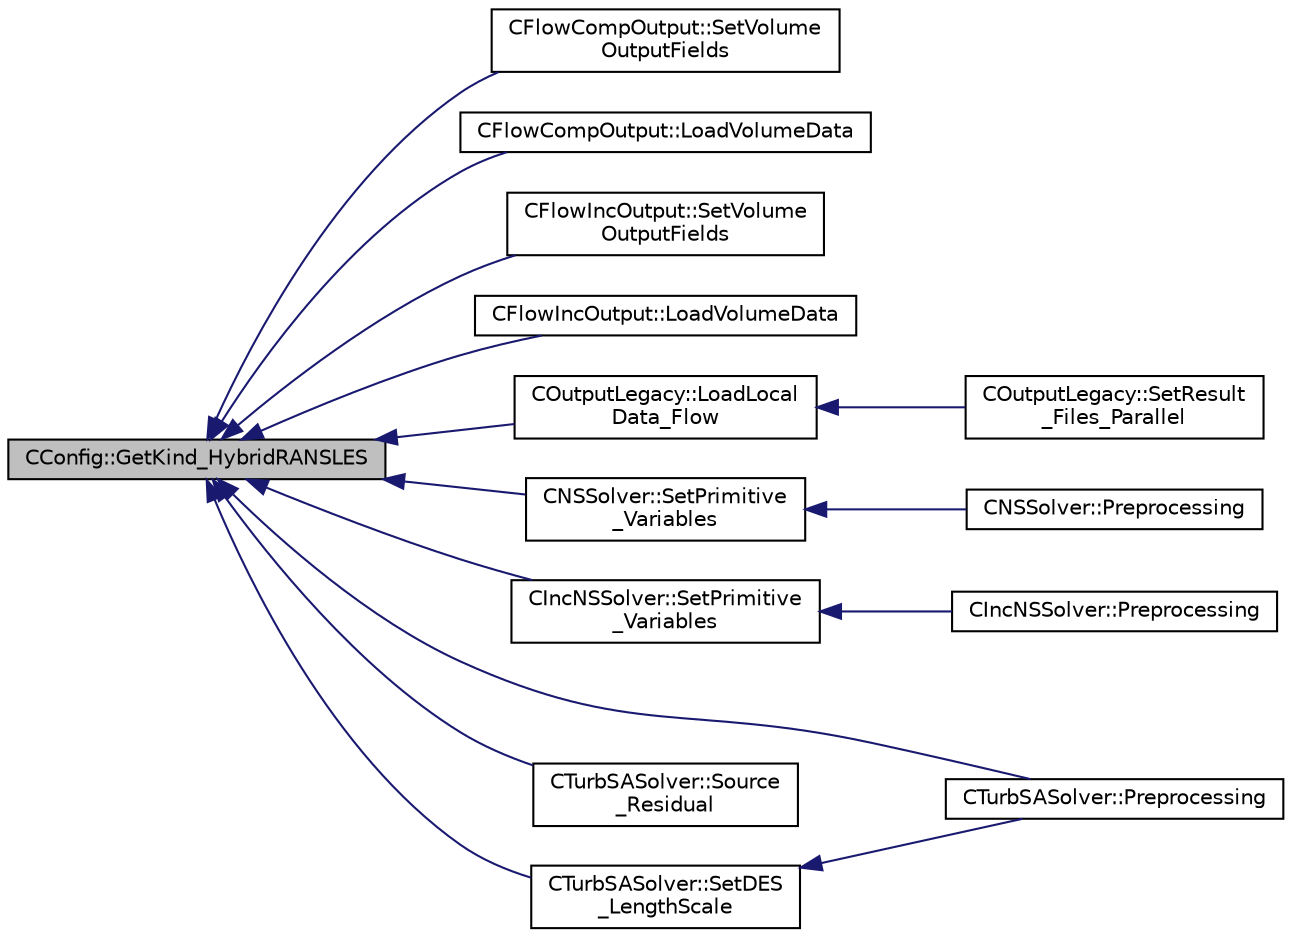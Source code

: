 digraph "CConfig::GetKind_HybridRANSLES"
{
  edge [fontname="Helvetica",fontsize="10",labelfontname="Helvetica",labelfontsize="10"];
  node [fontname="Helvetica",fontsize="10",shape=record];
  rankdir="LR";
  Node5051 [label="CConfig::GetKind_HybridRANSLES",height=0.2,width=0.4,color="black", fillcolor="grey75", style="filled", fontcolor="black"];
  Node5051 -> Node5052 [dir="back",color="midnightblue",fontsize="10",style="solid",fontname="Helvetica"];
  Node5052 [label="CFlowCompOutput::SetVolume\lOutputFields",height=0.2,width=0.4,color="black", fillcolor="white", style="filled",URL="$class_c_flow_comp_output.html#a1724bb8ece7b49ccc08b1a9ebd227f85",tooltip="Set the available volume output fields. "];
  Node5051 -> Node5053 [dir="back",color="midnightblue",fontsize="10",style="solid",fontname="Helvetica"];
  Node5053 [label="CFlowCompOutput::LoadVolumeData",height=0.2,width=0.4,color="black", fillcolor="white", style="filled",URL="$class_c_flow_comp_output.html#a4dbb2657e6ea72800af13ddf08789276",tooltip="Set the values of the volume output fields for a point. "];
  Node5051 -> Node5054 [dir="back",color="midnightblue",fontsize="10",style="solid",fontname="Helvetica"];
  Node5054 [label="CFlowIncOutput::SetVolume\lOutputFields",height=0.2,width=0.4,color="black", fillcolor="white", style="filled",URL="$class_c_flow_inc_output.html#a2d50d4d3b55a195d431eb426a381bcf8",tooltip="Set the available volume output fields. "];
  Node5051 -> Node5055 [dir="back",color="midnightblue",fontsize="10",style="solid",fontname="Helvetica"];
  Node5055 [label="CFlowIncOutput::LoadVolumeData",height=0.2,width=0.4,color="black", fillcolor="white", style="filled",URL="$class_c_flow_inc_output.html#a72e2584bbcbcf7e3a94dae5344953f08",tooltip="Set the values of the volume output fields for a point. "];
  Node5051 -> Node5056 [dir="back",color="midnightblue",fontsize="10",style="solid",fontname="Helvetica"];
  Node5056 [label="COutputLegacy::LoadLocal\lData_Flow",height=0.2,width=0.4,color="black", fillcolor="white", style="filled",URL="$class_c_output_legacy.html#a83e5de863b29fe3a222074d93d696d57",tooltip="Load the desired solution data into a structure used for parallel reordering and output file writing ..."];
  Node5056 -> Node5057 [dir="back",color="midnightblue",fontsize="10",style="solid",fontname="Helvetica"];
  Node5057 [label="COutputLegacy::SetResult\l_Files_Parallel",height=0.2,width=0.4,color="black", fillcolor="white", style="filled",URL="$class_c_output_legacy.html#a9e7832982d8237df4df455b027fd203b",tooltip="Writes and organizes the all the output files, except the history one, for parallel computations..."];
  Node5051 -> Node5058 [dir="back",color="midnightblue",fontsize="10",style="solid",fontname="Helvetica"];
  Node5058 [label="CNSSolver::SetPrimitive\l_Variables",height=0.2,width=0.4,color="black", fillcolor="white", style="filled",URL="$class_c_n_s_solver.html#a243b3ecbee1462f56c811f4f5cbc5adc",tooltip="Compute the velocity^2, SoundSpeed, Pressure, Enthalpy, Viscosity. "];
  Node5058 -> Node5059 [dir="back",color="midnightblue",fontsize="10",style="solid",fontname="Helvetica"];
  Node5059 [label="CNSSolver::Preprocessing",height=0.2,width=0.4,color="black", fillcolor="white", style="filled",URL="$class_c_n_s_solver.html#a028c83d18cf8520dff2f9628d8a04e4b",tooltip="Restart residual and compute gradients. "];
  Node5051 -> Node5060 [dir="back",color="midnightblue",fontsize="10",style="solid",fontname="Helvetica"];
  Node5060 [label="CIncNSSolver::SetPrimitive\l_Variables",height=0.2,width=0.4,color="black", fillcolor="white", style="filled",URL="$class_c_inc_n_s_solver.html#a130169b1c3a16300e814d922db3f60f7",tooltip="Compute the velocity^2, SoundSpeed, Pressure, Enthalpy, Viscosity. "];
  Node5060 -> Node5061 [dir="back",color="midnightblue",fontsize="10",style="solid",fontname="Helvetica"];
  Node5061 [label="CIncNSSolver::Preprocessing",height=0.2,width=0.4,color="black", fillcolor="white", style="filled",URL="$class_c_inc_n_s_solver.html#ae84f6e86313acd1da80c505b4eab81e5",tooltip="Restart residual and compute gradients. "];
  Node5051 -> Node5062 [dir="back",color="midnightblue",fontsize="10",style="solid",fontname="Helvetica"];
  Node5062 [label="CTurbSASolver::Preprocessing",height=0.2,width=0.4,color="black", fillcolor="white", style="filled",URL="$class_c_turb_s_a_solver.html#a225518dc5f0ca6ed894add826aaa16ea",tooltip="Restart residual and compute gradients. "];
  Node5051 -> Node5063 [dir="back",color="midnightblue",fontsize="10",style="solid",fontname="Helvetica"];
  Node5063 [label="CTurbSASolver::Source\l_Residual",height=0.2,width=0.4,color="black", fillcolor="white", style="filled",URL="$class_c_turb_s_a_solver.html#aeb6d236450de024807b0692674b0cc0f",tooltip="Source term computation. "];
  Node5051 -> Node5064 [dir="back",color="midnightblue",fontsize="10",style="solid",fontname="Helvetica"];
  Node5064 [label="CTurbSASolver::SetDES\l_LengthScale",height=0.2,width=0.4,color="black", fillcolor="white", style="filled",URL="$class_c_turb_s_a_solver.html#abd9b44db73a48a35caa4215dd105b193",tooltip="A virtual member. "];
  Node5064 -> Node5062 [dir="back",color="midnightblue",fontsize="10",style="solid",fontname="Helvetica"];
}
